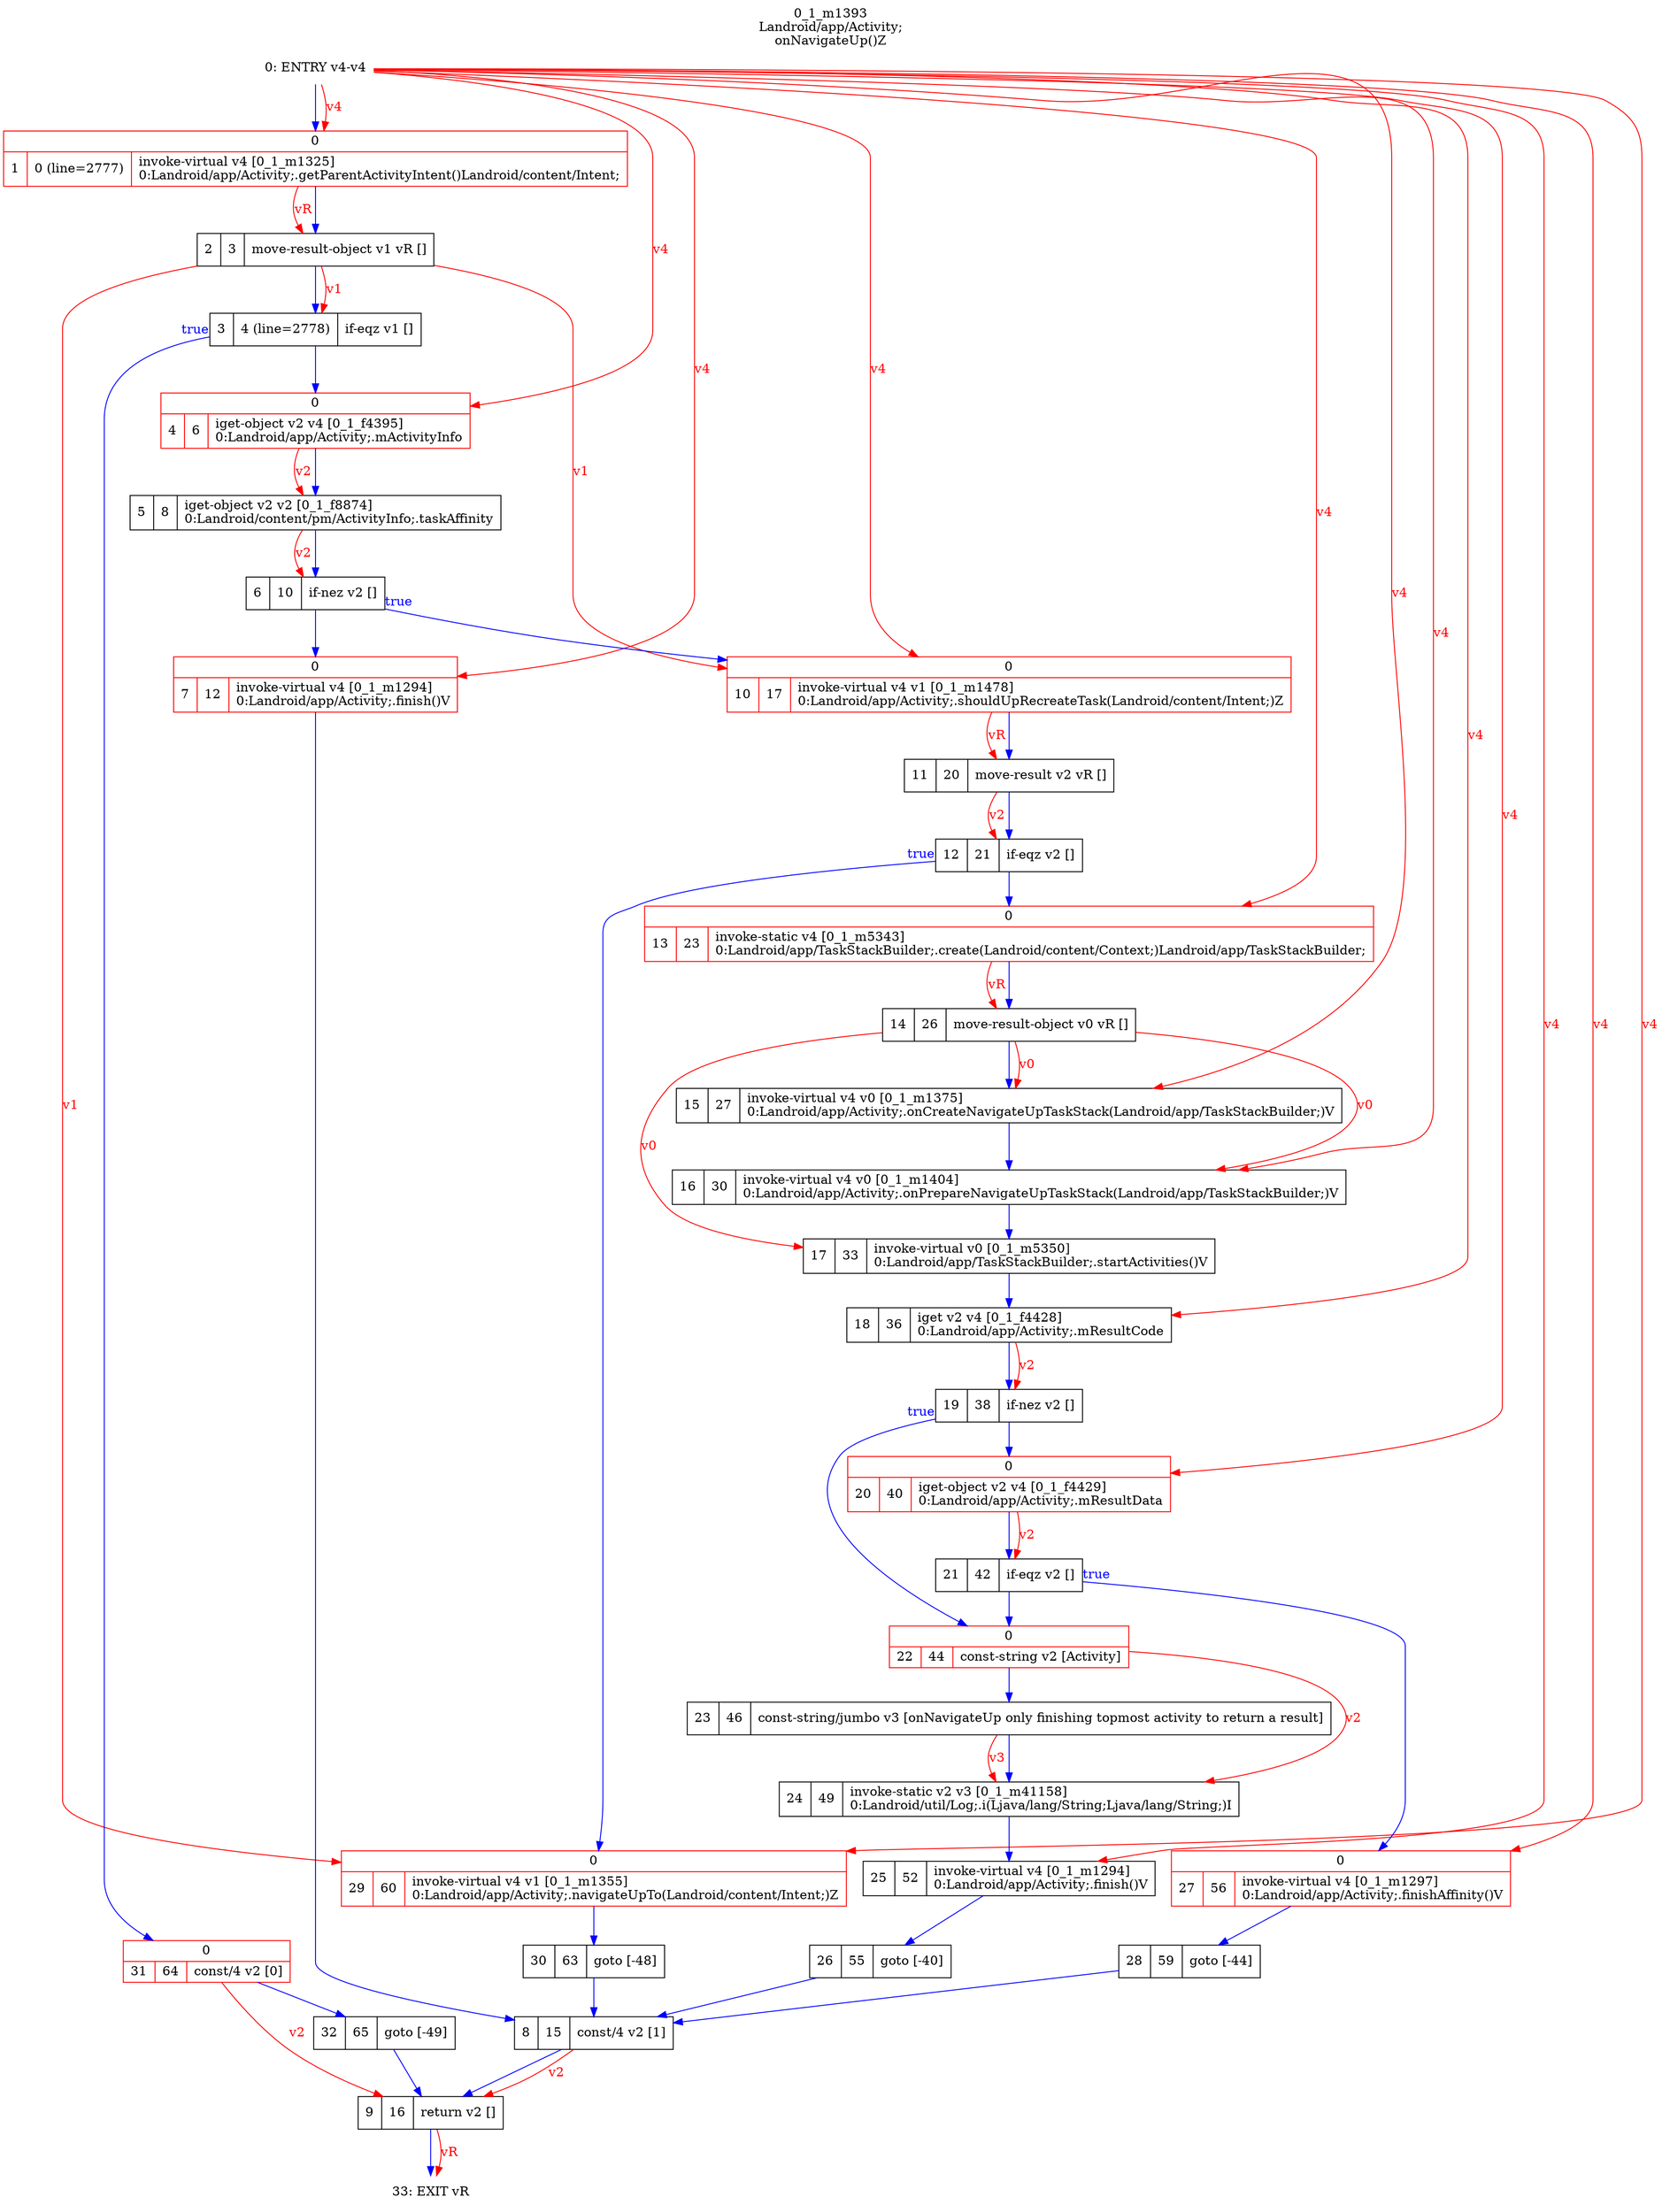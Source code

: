 digraph G {
rankdir=UD;
labelloc=t;
label="0_1_m1393\nLandroid/app/Activity;
onNavigateUp()Z";
0[label="0: ENTRY v4-v4",shape=plaintext];
1[label="{0|{1|0 (line=2777)|invoke-virtual v4 [0_1_m1325]\l0:Landroid/app/Activity;.getParentActivityIntent()Landroid/content/Intent;\l}}",shape=record,URL="0_1_m1325.dot", color=red];
2[label="2|3|move-result-object v1 vR []\l",shape=record];
3[label="3|4 (line=2778)|if-eqz v1 []\l",shape=record];
4[label="{0|{4|6|iget-object v2 v4 [0_1_f4395]\l0:Landroid/app/Activity;.mActivityInfo\l}}",shape=record, color=red];
5[label="5|8|iget-object v2 v2 [0_1_f8874]\l0:Landroid/content/pm/ActivityInfo;.taskAffinity\l",shape=record];
6[label="6|10|if-nez v2 []\l",shape=record];
7[label="{0|{7|12|invoke-virtual v4 [0_1_m1294]\l0:Landroid/app/Activity;.finish()V\l}}",shape=record,URL="0_1_m1294.dot", color=red];
8[label="8|15|const/4 v2 [1]\l",shape=record];
9[label="9|16|return v2 []\l",shape=record];
10[label="{0|{10|17|invoke-virtual v4 v1 [0_1_m1478]\l0:Landroid/app/Activity;.shouldUpRecreateTask(Landroid/content/Intent;)Z\l}}",shape=record,URL="0_1_m1478.dot", color=red];
11[label="11|20|move-result v2 vR []\l",shape=record];
12[label="12|21|if-eqz v2 []\l",shape=record];
13[label="{0|{13|23|invoke-static v4 [0_1_m5343]\l0:Landroid/app/TaskStackBuilder;.create(Landroid/content/Context;)Landroid/app/TaskStackBuilder;\l}}",shape=record,URL="0_1_m5343.dot", color=red];
14[label="14|26|move-result-object v0 vR []\l",shape=record];
15[label="15|27|invoke-virtual v4 v0 [0_1_m1375]\l0:Landroid/app/Activity;.onCreateNavigateUpTaskStack(Landroid/app/TaskStackBuilder;)V\l",shape=record,URL="0_1_m1375.dot"];
16[label="16|30|invoke-virtual v4 v0 [0_1_m1404]\l0:Landroid/app/Activity;.onPrepareNavigateUpTaskStack(Landroid/app/TaskStackBuilder;)V\l",shape=record,URL="0_1_m1404.dot"];
17[label="17|33|invoke-virtual v0 [0_1_m5350]\l0:Landroid/app/TaskStackBuilder;.startActivities()V\l",shape=record,URL="0_1_m5350.dot"];
18[label="18|36|iget v2 v4 [0_1_f4428]\l0:Landroid/app/Activity;.mResultCode\l",shape=record];
19[label="19|38|if-nez v2 []\l",shape=record];
20[label="{0|{20|40|iget-object v2 v4 [0_1_f4429]\l0:Landroid/app/Activity;.mResultData\l}}",shape=record, color=red];
21[label="21|42|if-eqz v2 []\l",shape=record];
22[label="{0|{22|44|const-string v2 [Activity]\l}}",shape=record, color=red];
23[label="23|46|const-string/jumbo v3 [onNavigateUp only finishing topmost activity to return a result]\l",shape=record];
24[label="24|49|invoke-static v2 v3 [0_1_m41158]\l0:Landroid/util/Log;.i(Ljava/lang/String;Ljava/lang/String;)I\l",shape=record,URL="0_1_m41158.dot"];
25[label="25|52|invoke-virtual v4 [0_1_m1294]\l0:Landroid/app/Activity;.finish()V\l",shape=record,URL="0_1_m1294.dot"];
26[label="26|55|goto [-40]\l",shape=record];
27[label="{0|{27|56|invoke-virtual v4 [0_1_m1297]\l0:Landroid/app/Activity;.finishAffinity()V\l}}",shape=record,URL="0_1_m1297.dot", color=red];
28[label="28|59|goto [-44]\l",shape=record];
29[label="{0|{29|60|invoke-virtual v4 v1 [0_1_m1355]\l0:Landroid/app/Activity;.navigateUpTo(Landroid/content/Intent;)Z\l}}",shape=record,URL="0_1_m1355.dot", color=red];
30[label="30|63|goto [-48]\l",shape=record];
31[label="{0|{31|64|const/4 v2 [0]\l}}",shape=record, color=red];
32[label="32|65|goto [-49]\l",shape=record];
33[label="33: EXIT vR",shape=plaintext];
0->1 [color=blue, fontcolor=blue,weight=100, taillabel=""];
1->2 [color=blue, fontcolor=blue,weight=100, taillabel=""];
2->3 [color=blue, fontcolor=blue,weight=100, taillabel=""];
3->31 [color=blue, fontcolor=blue,weight=10, taillabel="true"];
3->4 [color=blue, fontcolor=blue,weight=100, taillabel=""];
4->5 [color=blue, fontcolor=blue,weight=100, taillabel=""];
5->6 [color=blue, fontcolor=blue,weight=100, taillabel=""];
6->10 [color=blue, fontcolor=blue,weight=10, taillabel="true"];
6->7 [color=blue, fontcolor=blue,weight=100, taillabel=""];
7->8 [color=blue, fontcolor=blue,weight=100, taillabel=""];
8->9 [color=blue, fontcolor=blue,weight=100, taillabel=""];
9->33 [color=blue, fontcolor=blue,weight=100, taillabel=""];
10->11 [color=blue, fontcolor=blue,weight=100, taillabel=""];
11->12 [color=blue, fontcolor=blue,weight=100, taillabel=""];
12->29 [color=blue, fontcolor=blue,weight=10, taillabel="true"];
12->13 [color=blue, fontcolor=blue,weight=100, taillabel=""];
13->14 [color=blue, fontcolor=blue,weight=100, taillabel=""];
14->15 [color=blue, fontcolor=blue,weight=100, taillabel=""];
15->16 [color=blue, fontcolor=blue,weight=100, taillabel=""];
16->17 [color=blue, fontcolor=blue,weight=100, taillabel=""];
17->18 [color=blue, fontcolor=blue,weight=100, taillabel=""];
18->19 [color=blue, fontcolor=blue,weight=100, taillabel=""];
19->22 [color=blue, fontcolor=blue,weight=10, taillabel="true"];
19->20 [color=blue, fontcolor=blue,weight=100, taillabel=""];
20->21 [color=blue, fontcolor=blue,weight=100, taillabel=""];
21->27 [color=blue, fontcolor=blue,weight=10, taillabel="true"];
21->22 [color=blue, fontcolor=blue,weight=100, taillabel=""];
22->23 [color=blue, fontcolor=blue,weight=100, taillabel=""];
23->24 [color=blue, fontcolor=blue,weight=100, taillabel=""];
24->25 [color=blue, fontcolor=blue,weight=100, taillabel=""];
25->26 [color=blue, fontcolor=blue,weight=100, taillabel=""];
26->8 [color=blue, fontcolor=blue,weight=100, taillabel=""];
27->28 [color=blue, fontcolor=blue,weight=100, taillabel=""];
28->8 [color=blue, fontcolor=blue,weight=100, taillabel=""];
29->30 [color=blue, fontcolor=blue,weight=100, taillabel=""];
30->8 [color=blue, fontcolor=blue,weight=100, taillabel=""];
31->32 [color=blue, fontcolor=blue,weight=100, taillabel=""];
32->9 [color=blue, fontcolor=blue,weight=100, taillabel=""];
0->1 [color=red, fontcolor=red, label="v4"];
1->2 [color=red, fontcolor=red, label="vR"];
2->3 [color=red, fontcolor=red, label="v1"];
0->4 [color=red, fontcolor=red, label="v4"];
4->5 [color=red, fontcolor=red, label="v2"];
5->6 [color=red, fontcolor=red, label="v2"];
0->7 [color=red, fontcolor=red, label="v4"];
8->9 [color=red, fontcolor=red, label="v2"];
31->9 [color=red, fontcolor=red, label="v2"];
0->10 [color=red, fontcolor=red, label="v4"];
2->10 [color=red, fontcolor=red, label="v1"];
10->11 [color=red, fontcolor=red, label="vR"];
11->12 [color=red, fontcolor=red, label="v2"];
0->13 [color=red, fontcolor=red, label="v4"];
13->14 [color=red, fontcolor=red, label="vR"];
0->15 [color=red, fontcolor=red, label="v4"];
14->15 [color=red, fontcolor=red, label="v0"];
0->16 [color=red, fontcolor=red, label="v4"];
14->16 [color=red, fontcolor=red, label="v0"];
14->17 [color=red, fontcolor=red, label="v0"];
0->18 [color=red, fontcolor=red, label="v4"];
18->19 [color=red, fontcolor=red, label="v2"];
0->20 [color=red, fontcolor=red, label="v4"];
20->21 [color=red, fontcolor=red, label="v2"];
22->24 [color=red, fontcolor=red, label="v2"];
23->24 [color=red, fontcolor=red, label="v3"];
0->25 [color=red, fontcolor=red, label="v4"];
0->27 [color=red, fontcolor=red, label="v4"];
0->29 [color=red, fontcolor=red, label="v4"];
2->29 [color=red, fontcolor=red, label="v1"];
9->33 [color=red, fontcolor=red, label="vR"];
}
